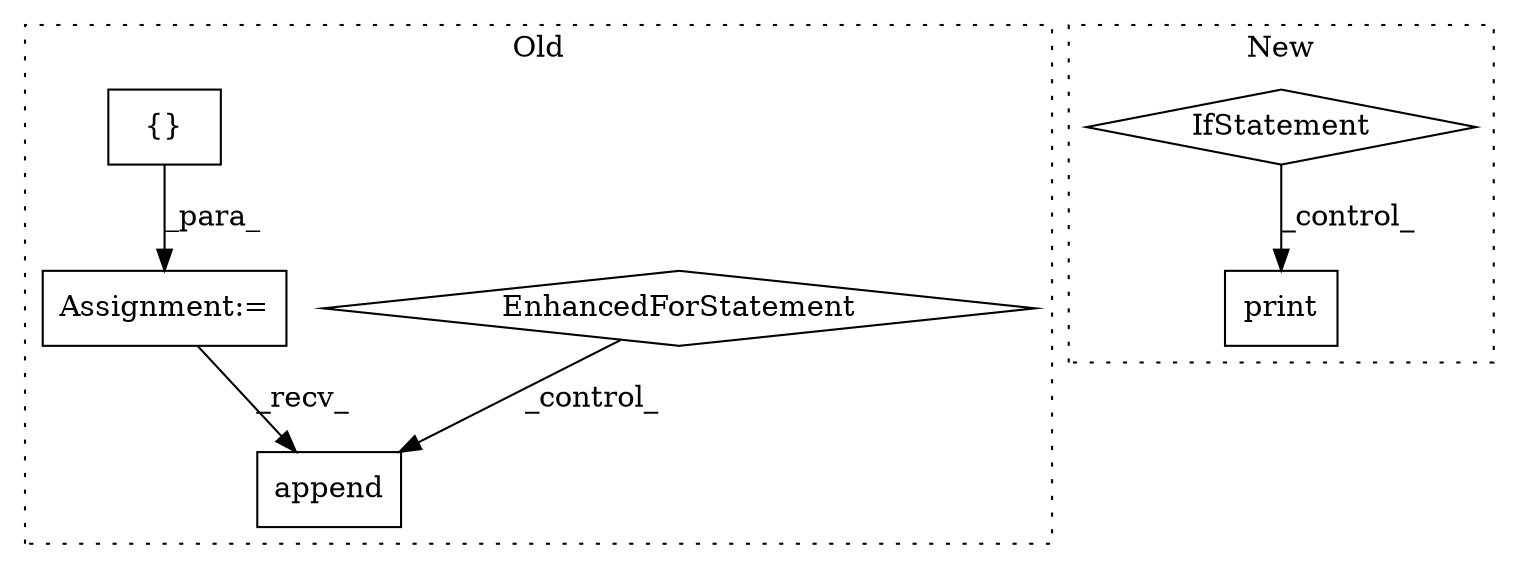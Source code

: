 digraph G {
subgraph cluster0 {
1 [label="append" a="32" s="11059" l="8" shape="box"];
3 [label="EnhancedForStatement" a="70" s="10923,11039" l="72,2" shape="diamond"];
4 [label="Assignment:=" a="7" s="10899" l="1" shape="box"];
5 [label="{}" a="4" s="10913" l="2" shape="box"];
label = "Old";
style="dotted";
}
subgraph cluster1 {
2 [label="print" a="32" s="8282,8294" l="6,1" shape="box"];
6 [label="IfStatement" a="25" s="7510,7566" l="4,2" shape="diamond"];
label = "New";
style="dotted";
}
3 -> 1 [label="_control_"];
4 -> 1 [label="_recv_"];
5 -> 4 [label="_para_"];
6 -> 2 [label="_control_"];
}